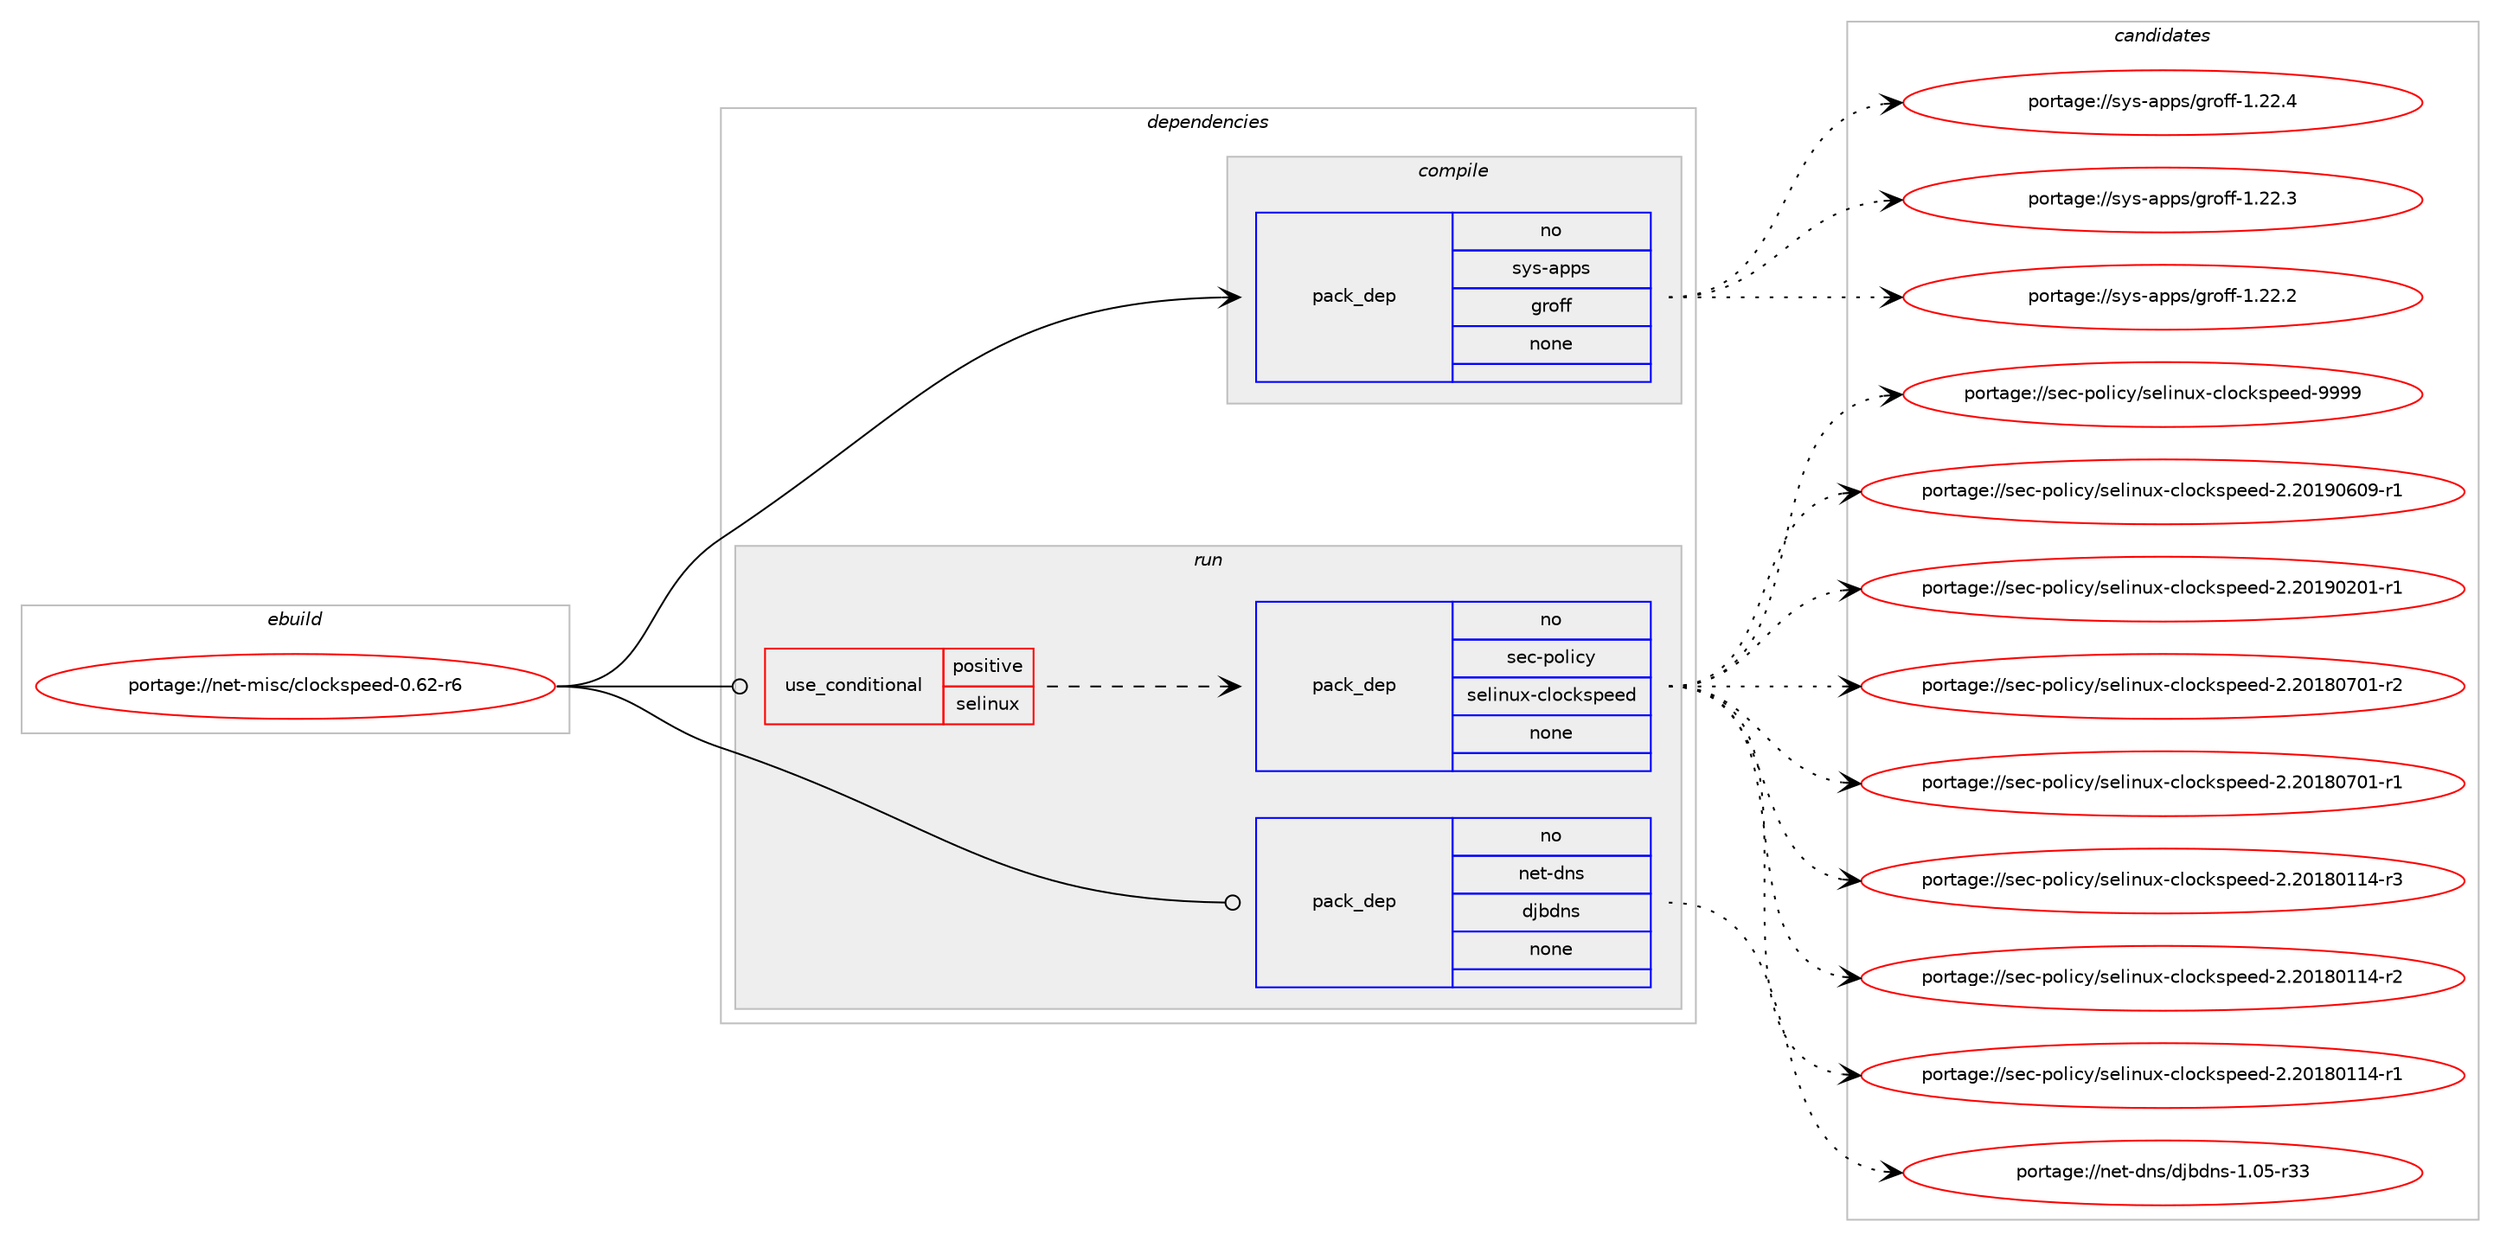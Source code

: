 digraph prolog {

# *************
# Graph options
# *************

newrank=true;
concentrate=true;
compound=true;
graph [rankdir=LR,fontname=Helvetica,fontsize=10,ranksep=1.5];#, ranksep=2.5, nodesep=0.2];
edge  [arrowhead=vee];
node  [fontname=Helvetica,fontsize=10];

# **********
# The ebuild
# **********

subgraph cluster_leftcol {
color=gray;
rank=same;
label=<<i>ebuild</i>>;
id [label="portage://net-misc/clockspeed-0.62-r6", color=red, width=4, href="../net-misc/clockspeed-0.62-r6.svg"];
}

# ****************
# The dependencies
# ****************

subgraph cluster_midcol {
color=gray;
label=<<i>dependencies</i>>;
subgraph cluster_compile {
fillcolor="#eeeeee";
style=filled;
label=<<i>compile</i>>;
subgraph pack97981 {
dependency126481 [label=<<TABLE BORDER="0" CELLBORDER="1" CELLSPACING="0" CELLPADDING="4" WIDTH="220"><TR><TD ROWSPAN="6" CELLPADDING="30">pack_dep</TD></TR><TR><TD WIDTH="110">no</TD></TR><TR><TD>sys-apps</TD></TR><TR><TD>groff</TD></TR><TR><TD>none</TD></TR><TR><TD></TD></TR></TABLE>>, shape=none, color=blue];
}
id:e -> dependency126481:w [weight=20,style="solid",arrowhead="vee"];
}
subgraph cluster_compileandrun {
fillcolor="#eeeeee";
style=filled;
label=<<i>compile and run</i>>;
}
subgraph cluster_run {
fillcolor="#eeeeee";
style=filled;
label=<<i>run</i>>;
subgraph cond26365 {
dependency126482 [label=<<TABLE BORDER="0" CELLBORDER="1" CELLSPACING="0" CELLPADDING="4"><TR><TD ROWSPAN="3" CELLPADDING="10">use_conditional</TD></TR><TR><TD>positive</TD></TR><TR><TD>selinux</TD></TR></TABLE>>, shape=none, color=red];
subgraph pack97982 {
dependency126483 [label=<<TABLE BORDER="0" CELLBORDER="1" CELLSPACING="0" CELLPADDING="4" WIDTH="220"><TR><TD ROWSPAN="6" CELLPADDING="30">pack_dep</TD></TR><TR><TD WIDTH="110">no</TD></TR><TR><TD>sec-policy</TD></TR><TR><TD>selinux-clockspeed</TD></TR><TR><TD>none</TD></TR><TR><TD></TD></TR></TABLE>>, shape=none, color=blue];
}
dependency126482:e -> dependency126483:w [weight=20,style="dashed",arrowhead="vee"];
}
id:e -> dependency126482:w [weight=20,style="solid",arrowhead="odot"];
subgraph pack97983 {
dependency126484 [label=<<TABLE BORDER="0" CELLBORDER="1" CELLSPACING="0" CELLPADDING="4" WIDTH="220"><TR><TD ROWSPAN="6" CELLPADDING="30">pack_dep</TD></TR><TR><TD WIDTH="110">no</TD></TR><TR><TD>net-dns</TD></TR><TR><TD>djbdns</TD></TR><TR><TD>none</TD></TR><TR><TD></TD></TR></TABLE>>, shape=none, color=blue];
}
id:e -> dependency126484:w [weight=20,style="solid",arrowhead="odot"];
}
}

# **************
# The candidates
# **************

subgraph cluster_choices {
rank=same;
color=gray;
label=<<i>candidates</i>>;

subgraph choice97981 {
color=black;
nodesep=1;
choice11512111545971121121154710311411110210245494650504652 [label="portage://sys-apps/groff-1.22.4", color=red, width=4,href="../sys-apps/groff-1.22.4.svg"];
choice11512111545971121121154710311411110210245494650504651 [label="portage://sys-apps/groff-1.22.3", color=red, width=4,href="../sys-apps/groff-1.22.3.svg"];
choice11512111545971121121154710311411110210245494650504650 [label="portage://sys-apps/groff-1.22.2", color=red, width=4,href="../sys-apps/groff-1.22.2.svg"];
dependency126481:e -> choice11512111545971121121154710311411110210245494650504652:w [style=dotted,weight="100"];
dependency126481:e -> choice11512111545971121121154710311411110210245494650504651:w [style=dotted,weight="100"];
dependency126481:e -> choice11512111545971121121154710311411110210245494650504650:w [style=dotted,weight="100"];
}
subgraph choice97982 {
color=black;
nodesep=1;
choice115101994511211110810599121471151011081051101171204599108111991071151121011011004557575757 [label="portage://sec-policy/selinux-clockspeed-9999", color=red, width=4,href="../sec-policy/selinux-clockspeed-9999.svg"];
choice1151019945112111108105991214711510110810511011712045991081119910711511210110110045504650484957485448574511449 [label="portage://sec-policy/selinux-clockspeed-2.20190609-r1", color=red, width=4,href="../sec-policy/selinux-clockspeed-2.20190609-r1.svg"];
choice1151019945112111108105991214711510110810511011712045991081119910711511210110110045504650484957485048494511449 [label="portage://sec-policy/selinux-clockspeed-2.20190201-r1", color=red, width=4,href="../sec-policy/selinux-clockspeed-2.20190201-r1.svg"];
choice1151019945112111108105991214711510110810511011712045991081119910711511210110110045504650484956485548494511450 [label="portage://sec-policy/selinux-clockspeed-2.20180701-r2", color=red, width=4,href="../sec-policy/selinux-clockspeed-2.20180701-r2.svg"];
choice1151019945112111108105991214711510110810511011712045991081119910711511210110110045504650484956485548494511449 [label="portage://sec-policy/selinux-clockspeed-2.20180701-r1", color=red, width=4,href="../sec-policy/selinux-clockspeed-2.20180701-r1.svg"];
choice1151019945112111108105991214711510110810511011712045991081119910711511210110110045504650484956484949524511451 [label="portage://sec-policy/selinux-clockspeed-2.20180114-r3", color=red, width=4,href="../sec-policy/selinux-clockspeed-2.20180114-r3.svg"];
choice1151019945112111108105991214711510110810511011712045991081119910711511210110110045504650484956484949524511450 [label="portage://sec-policy/selinux-clockspeed-2.20180114-r2", color=red, width=4,href="../sec-policy/selinux-clockspeed-2.20180114-r2.svg"];
choice1151019945112111108105991214711510110810511011712045991081119910711511210110110045504650484956484949524511449 [label="portage://sec-policy/selinux-clockspeed-2.20180114-r1", color=red, width=4,href="../sec-policy/selinux-clockspeed-2.20180114-r1.svg"];
dependency126483:e -> choice115101994511211110810599121471151011081051101171204599108111991071151121011011004557575757:w [style=dotted,weight="100"];
dependency126483:e -> choice1151019945112111108105991214711510110810511011712045991081119910711511210110110045504650484957485448574511449:w [style=dotted,weight="100"];
dependency126483:e -> choice1151019945112111108105991214711510110810511011712045991081119910711511210110110045504650484957485048494511449:w [style=dotted,weight="100"];
dependency126483:e -> choice1151019945112111108105991214711510110810511011712045991081119910711511210110110045504650484956485548494511450:w [style=dotted,weight="100"];
dependency126483:e -> choice1151019945112111108105991214711510110810511011712045991081119910711511210110110045504650484956485548494511449:w [style=dotted,weight="100"];
dependency126483:e -> choice1151019945112111108105991214711510110810511011712045991081119910711511210110110045504650484956484949524511451:w [style=dotted,weight="100"];
dependency126483:e -> choice1151019945112111108105991214711510110810511011712045991081119910711511210110110045504650484956484949524511450:w [style=dotted,weight="100"];
dependency126483:e -> choice1151019945112111108105991214711510110810511011712045991081119910711511210110110045504650484956484949524511449:w [style=dotted,weight="100"];
}
subgraph choice97983 {
color=black;
nodesep=1;
choice1101011164510011011547100106981001101154549464853451145151 [label="portage://net-dns/djbdns-1.05-r33", color=red, width=4,href="../net-dns/djbdns-1.05-r33.svg"];
dependency126484:e -> choice1101011164510011011547100106981001101154549464853451145151:w [style=dotted,weight="100"];
}
}

}
